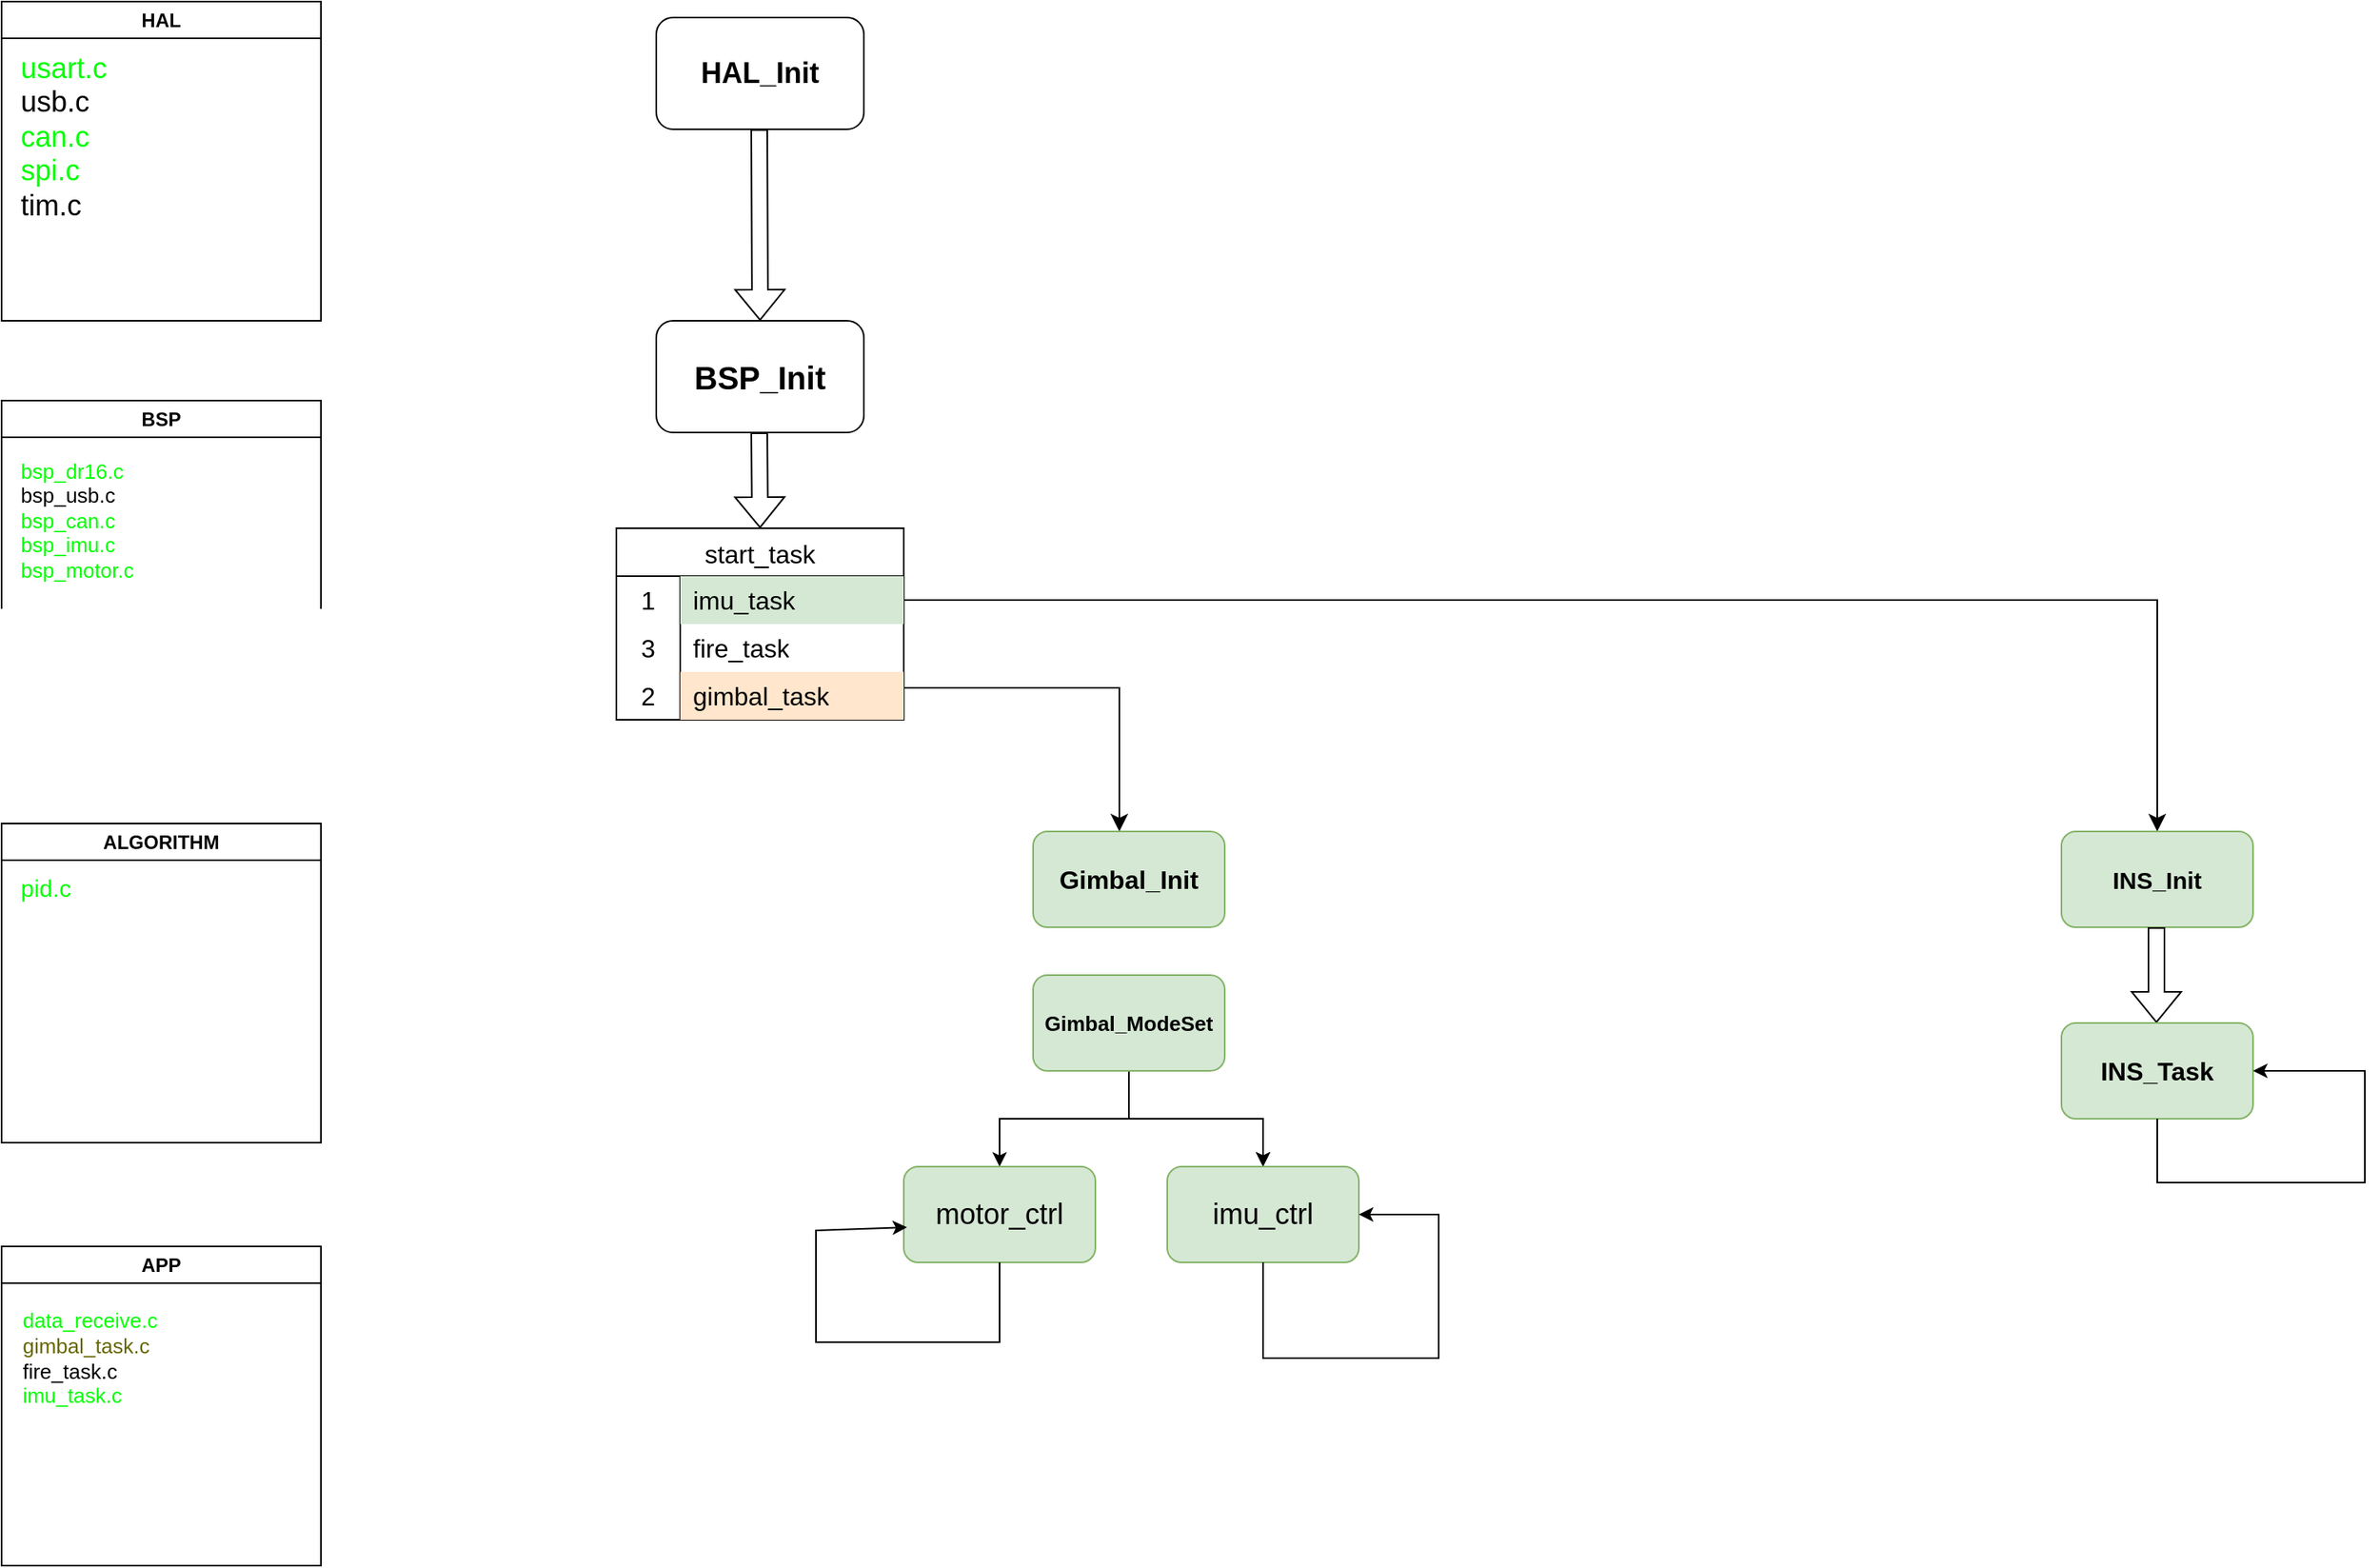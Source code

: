 <mxfile version="22.0.6" type="github">
  <diagram name="Page-1" id="efa7a0a1-bf9b-a30e-e6df-94a7791c09e9">
    <mxGraphModel dx="1221" dy="668" grid="1" gridSize="10" guides="1" tooltips="1" connect="1" arrows="1" fold="1" page="1" pageScale="1" pageWidth="826" pageHeight="1169" background="none" math="0" shadow="0">
      <root>
        <mxCell id="0" />
        <mxCell id="1" parent="0" />
        <mxCell id="awGhyyMB5ll5Xo8lRGlr-114" value="HAL" style="swimlane;whiteSpace=wrap;html=1;" parent="1" vertex="1">
          <mxGeometry x="180" y="70" width="200" height="200" as="geometry">
            <mxRectangle x="730" y="440" width="70" height="30" as="alternateBounds" />
          </mxGeometry>
        </mxCell>
        <mxCell id="awGhyyMB5ll5Xo8lRGlr-118" value="&lt;font style=&quot;font-size: 18px;&quot;&gt;&lt;font color=&quot;#00ff00&quot;&gt;usart.c&lt;br&gt;&lt;/font&gt;usb.c&lt;br&gt;&lt;font color=&quot;#00ff00&quot;&gt;can.c&lt;br&gt;spi.c&lt;/font&gt;&lt;br&gt;tim.c&lt;/font&gt;" style="text;html=1;align=left;verticalAlign=middle;resizable=0;points=[];autosize=1;strokeColor=none;fillColor=none;" parent="awGhyyMB5ll5Xo8lRGlr-114" vertex="1">
          <mxGeometry x="10" y="25" width="80" height="120" as="geometry" />
        </mxCell>
        <mxCell id="awGhyyMB5ll5Xo8lRGlr-115" value="BSP" style="swimlane;whiteSpace=wrap;html=1;" parent="1" vertex="1">
          <mxGeometry x="180" y="320" width="200" height="200" as="geometry" />
        </mxCell>
        <mxCell id="awGhyyMB5ll5Xo8lRGlr-119" value="&lt;font color=&quot;#00ff00&quot;&gt;bsp_dr16.c&lt;/font&gt;&lt;br style=&quot;font-size: 13px;&quot;&gt;bsp_usb.c&lt;br style=&quot;font-size: 13px;&quot;&gt;&lt;font color=&quot;#00ff00&quot;&gt;bsp_can.c&lt;/font&gt;&lt;br style=&quot;font-size: 13px;&quot;&gt;&lt;font color=&quot;#00ff00&quot;&gt;bsp_imu.c&lt;/font&gt;&lt;br&gt;&lt;font color=&quot;#00ff00&quot;&gt;bsp_motor.c&lt;/font&gt;" style="text;html=1;align=left;verticalAlign=middle;resizable=0;points=[];autosize=1;strokeColor=none;fillColor=none;fontStyle=0;fontSize=13;" parent="awGhyyMB5ll5Xo8lRGlr-115" vertex="1">
          <mxGeometry x="10" y="30" width="90" height="90" as="geometry" />
        </mxCell>
        <mxCell id="awGhyyMB5ll5Xo8lRGlr-116" value="APP" style="swimlane;whiteSpace=wrap;html=1;" parent="1" vertex="1">
          <mxGeometry x="180" y="850" width="200" height="200" as="geometry" />
        </mxCell>
        <mxCell id="awGhyyMB5ll5Xo8lRGlr-123" value="&lt;div style=&quot;text-align: left; font-size: 13px;&quot;&gt;&lt;span style=&quot;background-color: initial; font-size: 13px;&quot;&gt;&lt;font color=&quot;#00ff00&quot;&gt;data_receive.c&lt;/font&gt;&lt;/span&gt;&lt;/div&gt;&lt;div style=&quot;text-align: left; font-size: 13px;&quot;&gt;&lt;span style=&quot;background-color: initial; font-size: 13px;&quot;&gt;&lt;font color=&quot;#666600&quot;&gt;gimbal_task.c&lt;/font&gt;&lt;/span&gt;&lt;/div&gt;&lt;div style=&quot;text-align: left; font-size: 13px;&quot;&gt;&lt;span style=&quot;background-color: initial; font-size: 13px;&quot;&gt;fire_task.c&lt;/span&gt;&lt;/div&gt;&lt;div style=&quot;text-align: left; font-size: 13px;&quot;&gt;&lt;span style=&quot;background-color: initial; font-size: 13px;&quot;&gt;&lt;font color=&quot;#00ff00&quot;&gt;imu_task.c&lt;/font&gt;&lt;/span&gt;&lt;/div&gt;" style="text;html=1;align=center;verticalAlign=middle;resizable=0;points=[];autosize=1;strokeColor=none;fillColor=none;fontSize=13;" parent="awGhyyMB5ll5Xo8lRGlr-116" vertex="1">
          <mxGeometry y="30" width="110" height="80" as="geometry" />
        </mxCell>
        <mxCell id="awGhyyMB5ll5Xo8lRGlr-120" value="ALGORITHM" style="swimlane;whiteSpace=wrap;html=1;fontSize=12;" parent="1" vertex="1">
          <mxGeometry x="180" y="585" width="200" height="200" as="geometry" />
        </mxCell>
        <mxCell id="awGhyyMB5ll5Xo8lRGlr-121" value="&lt;font color=&quot;#00ff00&quot; style=&quot;font-size: 15px;&quot;&gt;&lt;span&gt;pid.c&lt;/span&gt;&lt;/font&gt;" style="text;html=1;align=left;verticalAlign=middle;resizable=0;points=[];autosize=1;strokeColor=none;fillColor=none;fontStyle=0" parent="awGhyyMB5ll5Xo8lRGlr-120" vertex="1">
          <mxGeometry x="10" y="25" width="60" height="30" as="geometry" />
        </mxCell>
        <mxCell id="1IGrDb4leYfyQHzqgoMw-1" value="&lt;b&gt;&lt;font style=&quot;font-size: 18px;&quot;&gt;HAL_Init&lt;/font&gt;&lt;/b&gt;" style="rounded=1;whiteSpace=wrap;html=1;" parent="1" vertex="1">
          <mxGeometry x="590" y="80" width="130" height="70" as="geometry" />
        </mxCell>
        <mxCell id="1IGrDb4leYfyQHzqgoMw-2" value="" style="shape=flexArrow;endArrow=classic;html=1;rounded=0;" parent="1" edge="1">
          <mxGeometry width="50" height="50" relative="1" as="geometry">
            <mxPoint x="654.5" y="150" as="sourcePoint" />
            <mxPoint x="655" y="270" as="targetPoint" />
          </mxGeometry>
        </mxCell>
        <mxCell id="1IGrDb4leYfyQHzqgoMw-3" value="&lt;b&gt;&lt;font style=&quot;font-size: 20px;&quot;&gt;BSP_Init&lt;/font&gt;&lt;/b&gt;" style="rounded=1;whiteSpace=wrap;html=1;" parent="1" vertex="1">
          <mxGeometry x="590" y="270" width="130" height="70" as="geometry" />
        </mxCell>
        <mxCell id="smVu9dBvgi5ckjnYkhXX-10" value="" style="shape=flexArrow;endArrow=classic;html=1;rounded=0;" parent="1" edge="1">
          <mxGeometry width="50" height="50" relative="1" as="geometry">
            <mxPoint x="654.5" y="340" as="sourcePoint" />
            <mxPoint x="655" y="400" as="targetPoint" />
          </mxGeometry>
        </mxCell>
        <mxCell id="smVu9dBvgi5ckjnYkhXX-11" value="start_task" style="shape=table;startSize=30;container=1;collapsible=0;childLayout=tableLayout;fixedRows=1;rowLines=0;fontStyle=0;strokeColor=default;fontSize=16;" parent="1" vertex="1">
          <mxGeometry x="565" y="400" width="180" height="120" as="geometry" />
        </mxCell>
        <mxCell id="smVu9dBvgi5ckjnYkhXX-12" value="" style="shape=tableRow;horizontal=0;startSize=0;swimlaneHead=0;swimlaneBody=0;top=0;left=0;bottom=0;right=0;collapsible=0;dropTarget=0;fillColor=none;points=[[0,0.5],[1,0.5]];portConstraint=eastwest;strokeColor=inherit;fontSize=16;" parent="smVu9dBvgi5ckjnYkhXX-11" vertex="1">
          <mxGeometry y="30" width="180" height="30" as="geometry" />
        </mxCell>
        <mxCell id="smVu9dBvgi5ckjnYkhXX-13" value="1" style="shape=partialRectangle;html=1;whiteSpace=wrap;connectable=0;fillColor=none;top=0;left=0;bottom=0;right=0;overflow=hidden;pointerEvents=1;strokeColor=inherit;fontSize=16;" parent="smVu9dBvgi5ckjnYkhXX-12" vertex="1">
          <mxGeometry width="40" height="30" as="geometry">
            <mxRectangle width="40" height="30" as="alternateBounds" />
          </mxGeometry>
        </mxCell>
        <mxCell id="smVu9dBvgi5ckjnYkhXX-14" value="imu_task" style="shape=partialRectangle;html=1;whiteSpace=wrap;connectable=0;fillColor=#d5e8d4;top=0;left=0;bottom=0;right=0;align=left;spacingLeft=6;overflow=hidden;strokeColor=#82b366;fontSize=16;" parent="smVu9dBvgi5ckjnYkhXX-12" vertex="1">
          <mxGeometry x="40" width="140" height="30" as="geometry">
            <mxRectangle width="140" height="30" as="alternateBounds" />
          </mxGeometry>
        </mxCell>
        <mxCell id="smVu9dBvgi5ckjnYkhXX-18" value="" style="shape=tableRow;horizontal=0;startSize=0;swimlaneHead=0;swimlaneBody=0;top=0;left=0;bottom=0;right=0;collapsible=0;dropTarget=0;fillColor=none;points=[[0,0.5],[1,0.5]];portConstraint=eastwest;strokeColor=inherit;fontSize=16;" parent="smVu9dBvgi5ckjnYkhXX-11" vertex="1">
          <mxGeometry y="60" width="180" height="30" as="geometry" />
        </mxCell>
        <mxCell id="smVu9dBvgi5ckjnYkhXX-19" value="3" style="shape=partialRectangle;html=1;whiteSpace=wrap;connectable=0;fillColor=none;top=0;left=0;bottom=0;right=0;overflow=hidden;strokeColor=inherit;fontSize=16;" parent="smVu9dBvgi5ckjnYkhXX-18" vertex="1">
          <mxGeometry width="40" height="30" as="geometry">
            <mxRectangle width="40" height="30" as="alternateBounds" />
          </mxGeometry>
        </mxCell>
        <mxCell id="smVu9dBvgi5ckjnYkhXX-20" value="fire_task" style="shape=partialRectangle;html=1;whiteSpace=wrap;connectable=0;fillColor=none;top=0;left=0;bottom=0;right=0;align=left;spacingLeft=6;overflow=hidden;strokeColor=inherit;fontSize=16;" parent="smVu9dBvgi5ckjnYkhXX-18" vertex="1">
          <mxGeometry x="40" width="140" height="30" as="geometry">
            <mxRectangle width="140" height="30" as="alternateBounds" />
          </mxGeometry>
        </mxCell>
        <mxCell id="smVu9dBvgi5ckjnYkhXX-15" value="" style="shape=tableRow;horizontal=0;startSize=0;swimlaneHead=0;swimlaneBody=0;top=0;left=0;bottom=0;right=0;collapsible=0;dropTarget=0;fillColor=none;points=[[0,0.5],[1,0.5]];portConstraint=eastwest;strokeColor=inherit;fontSize=16;" parent="smVu9dBvgi5ckjnYkhXX-11" vertex="1">
          <mxGeometry y="90" width="180" height="30" as="geometry" />
        </mxCell>
        <mxCell id="smVu9dBvgi5ckjnYkhXX-16" value="2" style="shape=partialRectangle;html=1;whiteSpace=wrap;connectable=0;fillColor=none;top=0;left=0;bottom=0;right=0;overflow=hidden;strokeColor=inherit;fontSize=16;" parent="smVu9dBvgi5ckjnYkhXX-15" vertex="1">
          <mxGeometry width="40" height="30" as="geometry">
            <mxRectangle width="40" height="30" as="alternateBounds" />
          </mxGeometry>
        </mxCell>
        <mxCell id="smVu9dBvgi5ckjnYkhXX-17" value="gimbal_task" style="shape=partialRectangle;html=1;whiteSpace=wrap;connectable=0;fillColor=#ffe6cc;top=0;left=0;bottom=0;right=0;align=left;spacingLeft=6;overflow=hidden;strokeColor=#d79b00;fontSize=16;" parent="smVu9dBvgi5ckjnYkhXX-15" vertex="1">
          <mxGeometry x="40" width="140" height="30" as="geometry">
            <mxRectangle width="140" height="30" as="alternateBounds" />
          </mxGeometry>
        </mxCell>
        <mxCell id="smVu9dBvgi5ckjnYkhXX-24" value="" style="edgeStyle=elbowEdgeStyle;elbow=vertical;endArrow=classic;html=1;curved=0;rounded=0;endSize=8;startSize=8;exitX=1;exitY=0.5;exitDx=0;exitDy=0;" parent="1" source="smVu9dBvgi5ckjnYkhXX-12" edge="1">
          <mxGeometry width="50" height="50" relative="1" as="geometry">
            <mxPoint x="686" y="445" as="sourcePoint" />
            <mxPoint x="1530" y="590" as="targetPoint" />
            <Array as="points">
              <mxPoint x="776" y="445" />
            </Array>
          </mxGeometry>
        </mxCell>
        <mxCell id="smVu9dBvgi5ckjnYkhXX-25" value="&lt;b&gt;&lt;font style=&quot;font-size: 15px;&quot;&gt;INS_Init&lt;/font&gt;&lt;/b&gt;" style="rounded=1;whiteSpace=wrap;html=1;fillColor=#d5e8d4;strokeColor=#82b366;" parent="1" vertex="1">
          <mxGeometry x="1470" y="590" width="120" height="60" as="geometry" />
        </mxCell>
        <mxCell id="smVu9dBvgi5ckjnYkhXX-26" value="" style="shape=flexArrow;endArrow=classic;html=1;rounded=0;" parent="1" edge="1">
          <mxGeometry width="50" height="50" relative="1" as="geometry">
            <mxPoint x="1529.5" y="650" as="sourcePoint" />
            <mxPoint x="1529.5" y="710" as="targetPoint" />
          </mxGeometry>
        </mxCell>
        <mxCell id="smVu9dBvgi5ckjnYkhXX-27" value="&lt;b&gt;&lt;font style=&quot;font-size: 16px;&quot;&gt;INS_Task&lt;/font&gt;&lt;/b&gt;" style="rounded=1;whiteSpace=wrap;html=1;fillColor=#d5e8d4;strokeColor=#82b366;" parent="1" vertex="1">
          <mxGeometry x="1470" y="710" width="120" height="60" as="geometry" />
        </mxCell>
        <mxCell id="smVu9dBvgi5ckjnYkhXX-35" value="" style="endArrow=classic;html=1;rounded=0;exitX=0.5;exitY=1;exitDx=0;exitDy=0;entryX=1;entryY=0.5;entryDx=0;entryDy=0;" parent="1" source="smVu9dBvgi5ckjnYkhXX-27" target="smVu9dBvgi5ckjnYkhXX-27" edge="1">
          <mxGeometry width="50" height="50" relative="1" as="geometry">
            <mxPoint x="1550" y="820" as="sourcePoint" />
            <mxPoint x="1630" y="750" as="targetPoint" />
            <Array as="points">
              <mxPoint x="1530" y="810" />
              <mxPoint x="1590" y="810" />
              <mxPoint x="1660" y="810" />
              <mxPoint x="1660" y="740" />
            </Array>
          </mxGeometry>
        </mxCell>
        <mxCell id="smVu9dBvgi5ckjnYkhXX-36" value="" style="edgeStyle=segmentEdgeStyle;endArrow=classic;html=1;curved=0;rounded=0;endSize=8;startSize=8;entryX=0.45;entryY=0;entryDx=0;entryDy=0;entryPerimeter=0;" parent="1" source="smVu9dBvgi5ckjnYkhXX-15" target="smVu9dBvgi5ckjnYkhXX-37" edge="1">
          <mxGeometry width="50" height="50" relative="1" as="geometry">
            <mxPoint x="1210" y="560" as="sourcePoint" />
            <mxPoint x="880" y="610" as="targetPoint" />
            <Array as="points">
              <mxPoint x="880" y="500" />
            </Array>
          </mxGeometry>
        </mxCell>
        <mxCell id="smVu9dBvgi5ckjnYkhXX-37" value="&lt;b&gt;&lt;font style=&quot;font-size: 16px;&quot;&gt;Gimbal_Init&lt;/font&gt;&lt;/b&gt;" style="rounded=1;whiteSpace=wrap;html=1;fillColor=#d5e8d4;strokeColor=#82b366;" parent="1" vertex="1">
          <mxGeometry x="826" y="590" width="120" height="60" as="geometry" />
        </mxCell>
        <mxCell id="smVu9dBvgi5ckjnYkhXX-40" value="" style="edgeStyle=orthogonalEdgeStyle;rounded=0;orthogonalLoop=1;jettySize=auto;html=1;" parent="1" source="smVu9dBvgi5ckjnYkhXX-38" target="smVu9dBvgi5ckjnYkhXX-39" edge="1">
          <mxGeometry relative="1" as="geometry" />
        </mxCell>
        <mxCell id="smVu9dBvgi5ckjnYkhXX-42" value="" style="edgeStyle=orthogonalEdgeStyle;rounded=0;orthogonalLoop=1;jettySize=auto;html=1;" parent="1" source="smVu9dBvgi5ckjnYkhXX-38" target="smVu9dBvgi5ckjnYkhXX-41" edge="1">
          <mxGeometry relative="1" as="geometry" />
        </mxCell>
        <mxCell id="smVu9dBvgi5ckjnYkhXX-43" value="" style="edgeStyle=orthogonalEdgeStyle;rounded=0;orthogonalLoop=1;jettySize=auto;html=1;" parent="1" source="smVu9dBvgi5ckjnYkhXX-38" target="smVu9dBvgi5ckjnYkhXX-41" edge="1">
          <mxGeometry relative="1" as="geometry" />
        </mxCell>
        <mxCell id="smVu9dBvgi5ckjnYkhXX-38" value="&lt;b style=&quot;&quot;&gt;&lt;font style=&quot;font-size: 13px;&quot;&gt;Gimbal_ModeSet&lt;/font&gt;&lt;br&gt;&lt;/b&gt;" style="rounded=1;whiteSpace=wrap;html=1;fillColor=#d5e8d4;strokeColor=#82b366;" parent="1" vertex="1">
          <mxGeometry x="826" y="680" width="120" height="60" as="geometry" />
        </mxCell>
        <mxCell id="smVu9dBvgi5ckjnYkhXX-39" value="&lt;font style=&quot;font-size: 18px;&quot;&gt;motor_ctrl&lt;/font&gt;" style="whiteSpace=wrap;html=1;rounded=1;fillColor=#d5e8d4;strokeColor=#82b366;" parent="1" vertex="1">
          <mxGeometry x="745" y="800" width="120" height="60" as="geometry" />
        </mxCell>
        <mxCell id="smVu9dBvgi5ckjnYkhXX-41" value="&lt;font style=&quot;font-size: 18px;&quot;&gt;imu_ctrl&lt;/font&gt;" style="whiteSpace=wrap;html=1;rounded=1;fillColor=#d5e8d4;strokeColor=#82b366;" parent="1" vertex="1">
          <mxGeometry x="910" y="800" width="120" height="60" as="geometry" />
        </mxCell>
        <mxCell id="Bfpbdhe7WtGA9-5E9IoF-1" value="" style="endArrow=classic;html=1;rounded=0;exitX=0.5;exitY=1;exitDx=0;exitDy=0;entryX=0.017;entryY=0.633;entryDx=0;entryDy=0;entryPerimeter=0;" edge="1" parent="1" source="smVu9dBvgi5ckjnYkhXX-39" target="smVu9dBvgi5ckjnYkhXX-39">
          <mxGeometry width="50" height="50" relative="1" as="geometry">
            <mxPoint x="700" y="840" as="sourcePoint" />
            <mxPoint x="710" y="840" as="targetPoint" />
            <Array as="points">
              <mxPoint x="805" y="910" />
              <mxPoint x="747" y="910" />
              <mxPoint x="690" y="910" />
              <mxPoint x="690" y="840" />
            </Array>
          </mxGeometry>
        </mxCell>
        <mxCell id="Bfpbdhe7WtGA9-5E9IoF-2" value="" style="endArrow=classic;html=1;rounded=0;exitX=0.5;exitY=1;exitDx=0;exitDy=0;entryX=1;entryY=0.5;entryDx=0;entryDy=0;" edge="1" parent="1" source="smVu9dBvgi5ckjnYkhXX-41" target="smVu9dBvgi5ckjnYkhXX-41">
          <mxGeometry width="50" height="50" relative="1" as="geometry">
            <mxPoint x="970" y="920" as="sourcePoint" />
            <mxPoint x="1080" y="840" as="targetPoint" />
            <Array as="points">
              <mxPoint x="970" y="920" />
              <mxPoint x="1080" y="920" />
              <mxPoint x="1080" y="830" />
            </Array>
          </mxGeometry>
        </mxCell>
      </root>
    </mxGraphModel>
  </diagram>
</mxfile>
